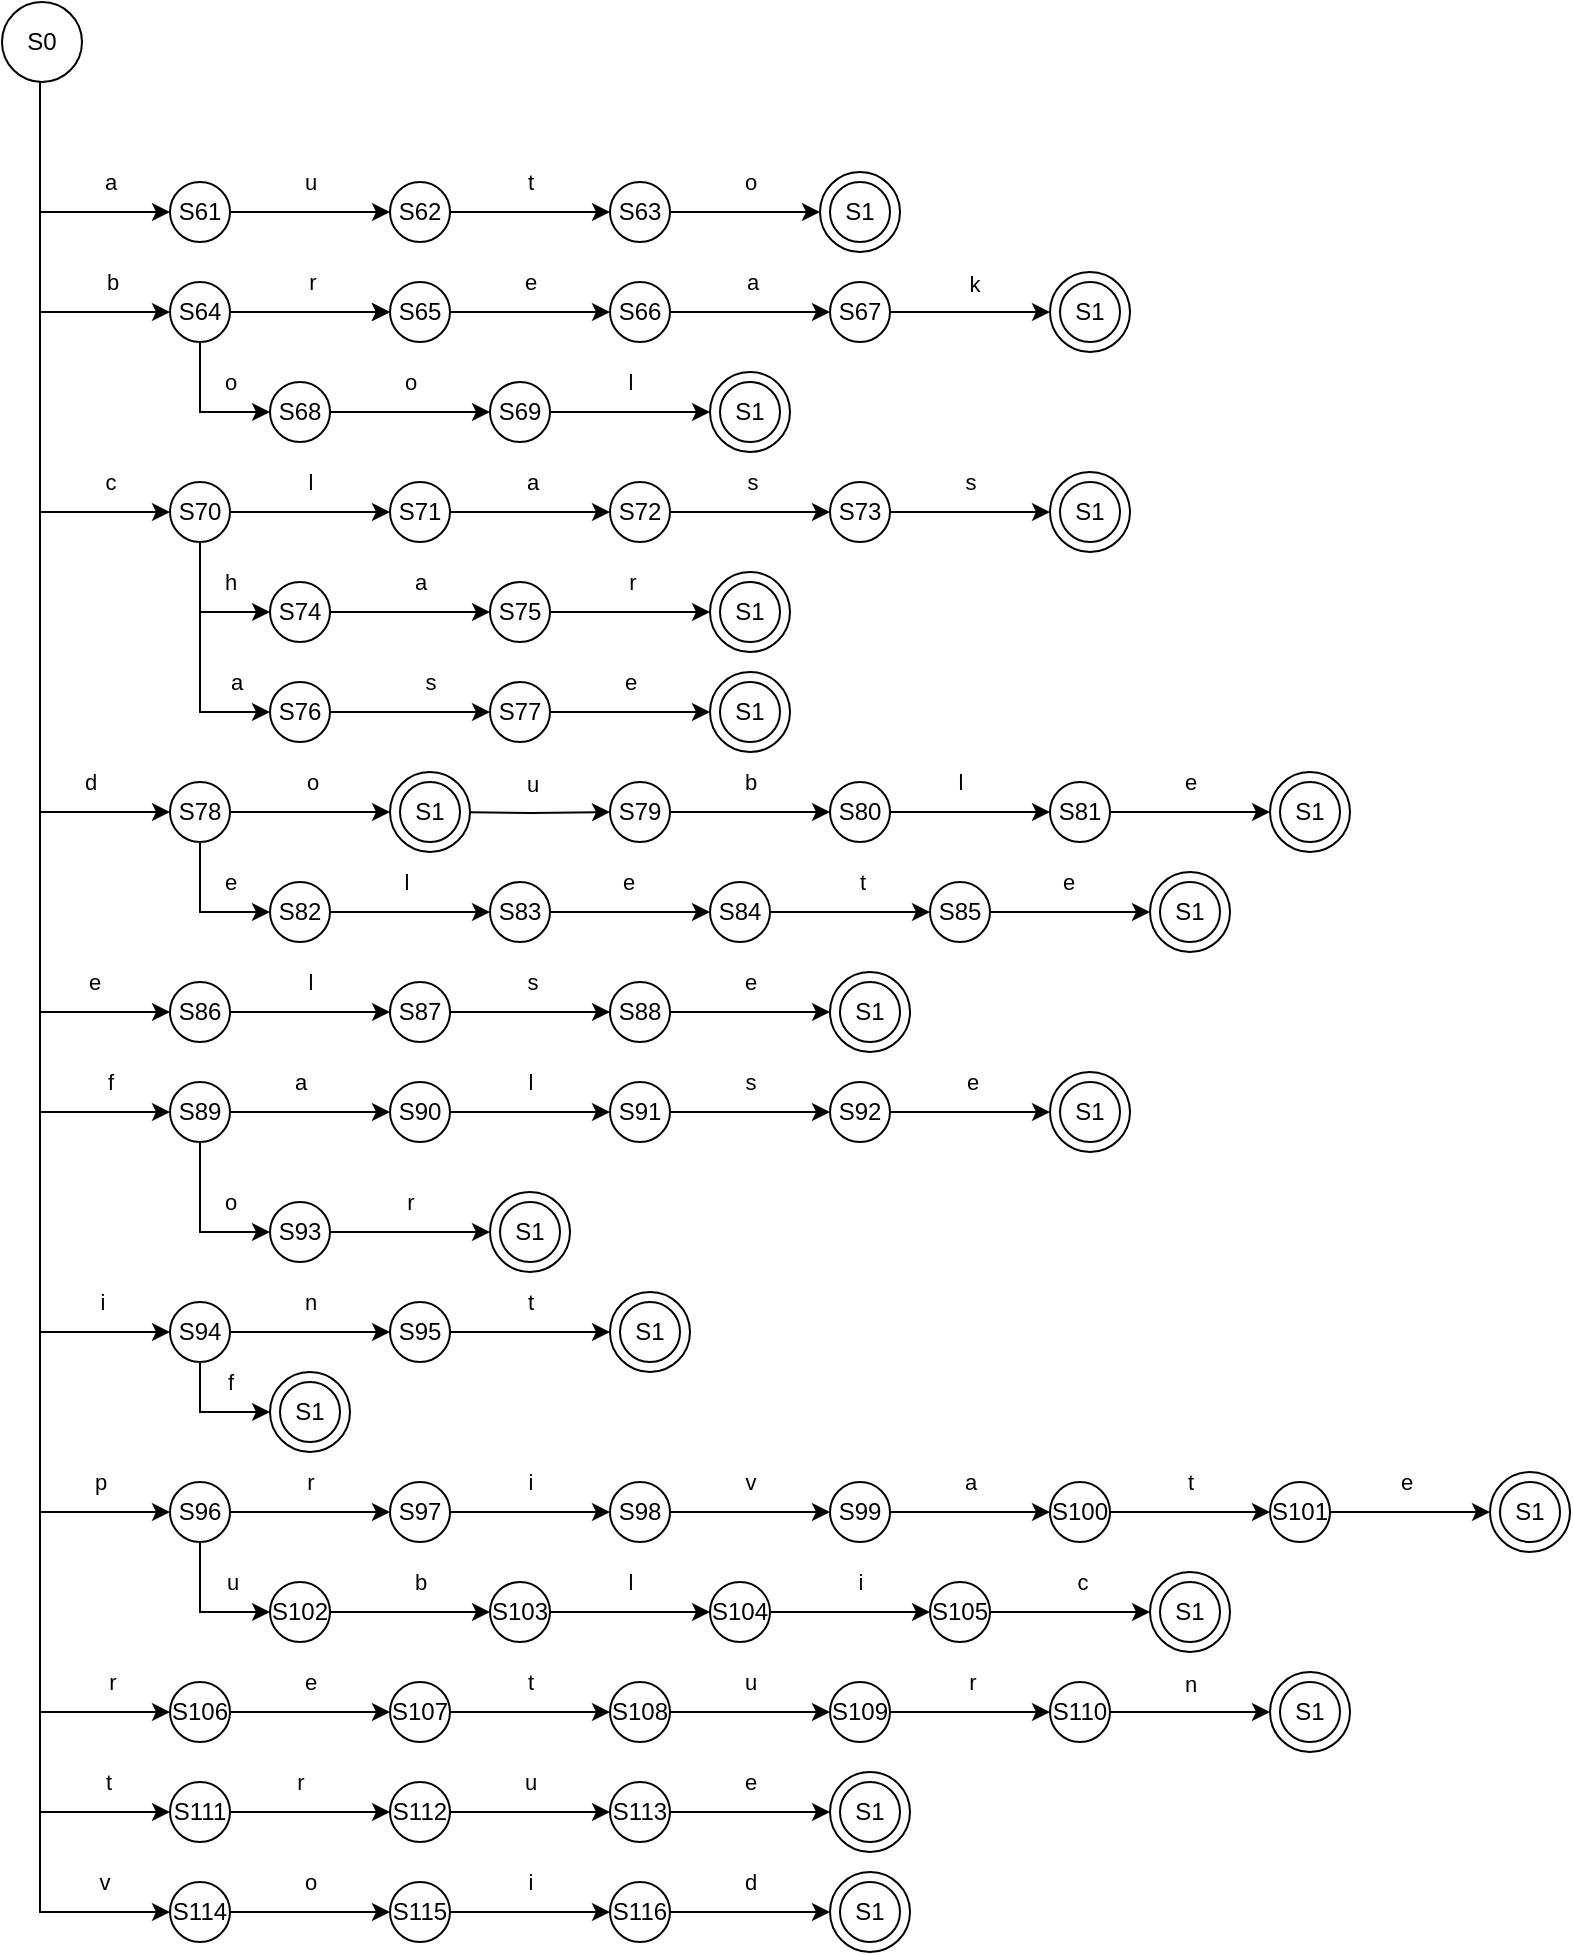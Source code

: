 <mxfile version="27.0.3">
  <diagram name="Страница — 1" id="ICFpaHcOcoHogkfdbQnj">
    <mxGraphModel dx="1020" dy="948" grid="1" gridSize="10" guides="1" tooltips="1" connect="1" arrows="1" fold="1" page="1" pageScale="1" pageWidth="827" pageHeight="1169" math="0" shadow="0">
      <root>
        <mxCell id="0" />
        <mxCell id="1" parent="0" />
        <mxCell id="AFnphyHwQlmlIxG2m7yG-260" value="S1" style="ellipse;whiteSpace=wrap;html=1;aspect=fixed;" parent="1" vertex="1">
          <mxGeometry x="445" y="85" width="40" height="40" as="geometry" />
        </mxCell>
        <mxCell id="AFnphyHwQlmlIxG2m7yG-11" style="edgeStyle=orthogonalEdgeStyle;rounded=0;orthogonalLoop=1;jettySize=auto;html=1;entryX=0;entryY=0.5;entryDx=0;entryDy=0;" parent="1" target="AFnphyHwQlmlIxG2m7yG-2" edge="1">
          <mxGeometry relative="1" as="geometry">
            <mxPoint x="55" y="40" as="sourcePoint" />
            <Array as="points">
              <mxPoint x="55" y="105" />
            </Array>
          </mxGeometry>
        </mxCell>
        <mxCell id="AFnphyHwQlmlIxG2m7yG-30" value="a" style="edgeLabel;html=1;align=center;verticalAlign=middle;resizable=0;points=[];" parent="AFnphyHwQlmlIxG2m7yG-11" vertex="1" connectable="0">
          <mxGeometry x="0.478" y="1" relative="1" as="geometry">
            <mxPoint x="4" y="-14" as="offset" />
          </mxGeometry>
        </mxCell>
        <mxCell id="AFnphyHwQlmlIxG2m7yG-12" style="edgeStyle=orthogonalEdgeStyle;rounded=0;orthogonalLoop=1;jettySize=auto;html=1;entryX=0;entryY=0.5;entryDx=0;entryDy=0;" parent="1" source="AFnphyHwQlmlIxG2m7yG-1" target="AFnphyHwQlmlIxG2m7yG-3" edge="1">
          <mxGeometry relative="1" as="geometry">
            <Array as="points">
              <mxPoint x="55" y="155" />
            </Array>
          </mxGeometry>
        </mxCell>
        <mxCell id="AFnphyHwQlmlIxG2m7yG-31" value="b" style="edgeLabel;html=1;align=center;verticalAlign=middle;resizable=0;points=[];" parent="AFnphyHwQlmlIxG2m7yG-12" vertex="1" connectable="0">
          <mxGeometry x="0.671" y="-2" relative="1" as="geometry">
            <mxPoint y="-17" as="offset" />
          </mxGeometry>
        </mxCell>
        <mxCell id="AFnphyHwQlmlIxG2m7yG-23" style="edgeStyle=orthogonalEdgeStyle;rounded=0;orthogonalLoop=1;jettySize=auto;html=1;entryX=0;entryY=0.5;entryDx=0;entryDy=0;" parent="1" source="AFnphyHwQlmlIxG2m7yG-1" target="AFnphyHwQlmlIxG2m7yG-4" edge="1">
          <mxGeometry relative="1" as="geometry">
            <Array as="points">
              <mxPoint x="55" y="255" />
            </Array>
          </mxGeometry>
        </mxCell>
        <mxCell id="AFnphyHwQlmlIxG2m7yG-32" value="c" style="edgeLabel;html=1;align=center;verticalAlign=middle;resizable=0;points=[];" parent="AFnphyHwQlmlIxG2m7yG-23" vertex="1" connectable="0">
          <mxGeometry x="0.758" y="-2" relative="1" as="geometry">
            <mxPoint x="4" y="-17" as="offset" />
          </mxGeometry>
        </mxCell>
        <mxCell id="AFnphyHwQlmlIxG2m7yG-24" style="edgeStyle=orthogonalEdgeStyle;rounded=0;orthogonalLoop=1;jettySize=auto;html=1;entryX=0;entryY=0.5;entryDx=0;entryDy=0;" parent="1" source="AFnphyHwQlmlIxG2m7yG-1" target="AFnphyHwQlmlIxG2m7yG-5" edge="1">
          <mxGeometry relative="1" as="geometry">
            <Array as="points">
              <mxPoint x="55" y="405" />
            </Array>
          </mxGeometry>
        </mxCell>
        <mxCell id="AFnphyHwQlmlIxG2m7yG-33" value="d" style="edgeLabel;html=1;align=center;verticalAlign=middle;resizable=0;points=[];" parent="AFnphyHwQlmlIxG2m7yG-24" vertex="1" connectable="0">
          <mxGeometry x="0.813" relative="1" as="geometry">
            <mxPoint y="-15" as="offset" />
          </mxGeometry>
        </mxCell>
        <mxCell id="AFnphyHwQlmlIxG2m7yG-34" style="edgeStyle=orthogonalEdgeStyle;rounded=0;orthogonalLoop=1;jettySize=auto;html=1;entryX=0;entryY=0.5;entryDx=0;entryDy=0;" parent="1" source="AFnphyHwQlmlIxG2m7yG-1" target="AFnphyHwQlmlIxG2m7yG-6" edge="1">
          <mxGeometry relative="1" as="geometry">
            <Array as="points">
              <mxPoint x="55" y="505" />
            </Array>
          </mxGeometry>
        </mxCell>
        <mxCell id="AFnphyHwQlmlIxG2m7yG-35" value="e" style="edgeLabel;html=1;align=center;verticalAlign=middle;resizable=0;points=[];" parent="AFnphyHwQlmlIxG2m7yG-34" vertex="1" connectable="0">
          <mxGeometry x="0.854" relative="1" as="geometry">
            <mxPoint y="-15" as="offset" />
          </mxGeometry>
        </mxCell>
        <mxCell id="AFnphyHwQlmlIxG2m7yG-36" style="edgeStyle=orthogonalEdgeStyle;rounded=0;orthogonalLoop=1;jettySize=auto;html=1;entryX=0;entryY=0.5;entryDx=0;entryDy=0;" parent="1" source="AFnphyHwQlmlIxG2m7yG-1" target="AFnphyHwQlmlIxG2m7yG-7" edge="1">
          <mxGeometry relative="1" as="geometry">
            <Array as="points">
              <mxPoint x="55" y="555" />
            </Array>
          </mxGeometry>
        </mxCell>
        <mxCell id="AFnphyHwQlmlIxG2m7yG-37" value="f" style="edgeLabel;html=1;align=center;verticalAlign=middle;resizable=0;points=[];" parent="AFnphyHwQlmlIxG2m7yG-36" vertex="1" connectable="0">
          <mxGeometry x="0.881" relative="1" as="geometry">
            <mxPoint x="4" y="-15" as="offset" />
          </mxGeometry>
        </mxCell>
        <mxCell id="AFnphyHwQlmlIxG2m7yG-38" style="edgeStyle=orthogonalEdgeStyle;rounded=0;orthogonalLoop=1;jettySize=auto;html=1;entryX=0;entryY=0.5;entryDx=0;entryDy=0;" parent="1" source="AFnphyHwQlmlIxG2m7yG-1" target="AFnphyHwQlmlIxG2m7yG-8" edge="1">
          <mxGeometry relative="1" as="geometry">
            <Array as="points">
              <mxPoint x="55" y="665" />
            </Array>
          </mxGeometry>
        </mxCell>
        <mxCell id="AFnphyHwQlmlIxG2m7yG-39" value="i" style="edgeLabel;html=1;align=center;verticalAlign=middle;resizable=0;points=[];" parent="AFnphyHwQlmlIxG2m7yG-38" vertex="1" connectable="0">
          <mxGeometry x="0.9" relative="1" as="geometry">
            <mxPoint y="-15" as="offset" />
          </mxGeometry>
        </mxCell>
        <mxCell id="AFnphyHwQlmlIxG2m7yG-42" style="edgeStyle=orthogonalEdgeStyle;rounded=0;orthogonalLoop=1;jettySize=auto;html=1;entryX=0;entryY=0.5;entryDx=0;entryDy=0;" parent="1" source="AFnphyHwQlmlIxG2m7yG-1" target="AFnphyHwQlmlIxG2m7yG-9" edge="1">
          <mxGeometry relative="1" as="geometry">
            <Array as="points">
              <mxPoint x="55" y="755" />
            </Array>
          </mxGeometry>
        </mxCell>
        <mxCell id="AFnphyHwQlmlIxG2m7yG-43" value="p" style="edgeLabel;html=1;align=center;verticalAlign=middle;resizable=0;points=[];" parent="AFnphyHwQlmlIxG2m7yG-42" vertex="1" connectable="0">
          <mxGeometry x="0.91" relative="1" as="geometry">
            <mxPoint y="-15" as="offset" />
          </mxGeometry>
        </mxCell>
        <mxCell id="AFnphyHwQlmlIxG2m7yG-44" style="edgeStyle=orthogonalEdgeStyle;rounded=0;orthogonalLoop=1;jettySize=auto;html=1;entryX=0;entryY=0.5;entryDx=0;entryDy=0;" parent="1" source="AFnphyHwQlmlIxG2m7yG-1" target="AFnphyHwQlmlIxG2m7yG-10" edge="1">
          <mxGeometry relative="1" as="geometry">
            <Array as="points">
              <mxPoint x="55" y="855" />
            </Array>
          </mxGeometry>
        </mxCell>
        <mxCell id="AFnphyHwQlmlIxG2m7yG-45" value="r" style="edgeLabel;html=1;align=center;verticalAlign=middle;resizable=0;points=[];" parent="AFnphyHwQlmlIxG2m7yG-44" vertex="1" connectable="0">
          <mxGeometry x="0.921" y="-1" relative="1" as="geometry">
            <mxPoint x="5" y="-16" as="offset" />
          </mxGeometry>
        </mxCell>
        <mxCell id="AFnphyHwQlmlIxG2m7yG-46" style="edgeStyle=orthogonalEdgeStyle;rounded=0;orthogonalLoop=1;jettySize=auto;html=1;entryX=0;entryY=0.5;entryDx=0;entryDy=0;" parent="1" source="AFnphyHwQlmlIxG2m7yG-1" target="AFnphyHwQlmlIxG2m7yG-40" edge="1">
          <mxGeometry relative="1" as="geometry">
            <Array as="points">
              <mxPoint x="55" y="905" />
            </Array>
          </mxGeometry>
        </mxCell>
        <mxCell id="AFnphyHwQlmlIxG2m7yG-47" value="t" style="edgeLabel;html=1;align=center;verticalAlign=middle;resizable=0;points=[];" parent="AFnphyHwQlmlIxG2m7yG-46" vertex="1" connectable="0">
          <mxGeometry x="0.933" y="-1" relative="1" as="geometry">
            <mxPoint y="-16" as="offset" />
          </mxGeometry>
        </mxCell>
        <mxCell id="AFnphyHwQlmlIxG2m7yG-48" style="edgeStyle=orthogonalEdgeStyle;rounded=0;orthogonalLoop=1;jettySize=auto;html=1;entryX=0;entryY=0.5;entryDx=0;entryDy=0;" parent="1" source="AFnphyHwQlmlIxG2m7yG-1" target="AFnphyHwQlmlIxG2m7yG-41" edge="1">
          <mxGeometry relative="1" as="geometry">
            <Array as="points">
              <mxPoint x="55" y="955" />
            </Array>
          </mxGeometry>
        </mxCell>
        <mxCell id="AFnphyHwQlmlIxG2m7yG-49" value="v" style="edgeLabel;html=1;align=center;verticalAlign=middle;resizable=0;points=[];" parent="AFnphyHwQlmlIxG2m7yG-48" vertex="1" connectable="0">
          <mxGeometry x="0.933" y="-1" relative="1" as="geometry">
            <mxPoint y="-16" as="offset" />
          </mxGeometry>
        </mxCell>
        <mxCell id="AFnphyHwQlmlIxG2m7yG-1" value="S0" style="ellipse;whiteSpace=wrap;html=1;aspect=fixed;" parent="1" vertex="1">
          <mxGeometry x="36" width="40" height="40" as="geometry" />
        </mxCell>
        <mxCell id="AFnphyHwQlmlIxG2m7yG-52" value="" style="edgeStyle=orthogonalEdgeStyle;rounded=0;orthogonalLoop=1;jettySize=auto;html=1;" parent="1" source="AFnphyHwQlmlIxG2m7yG-2" target="AFnphyHwQlmlIxG2m7yG-51" edge="1">
          <mxGeometry relative="1" as="geometry" />
        </mxCell>
        <mxCell id="AFnphyHwQlmlIxG2m7yG-57" value="u" style="edgeLabel;html=1;align=center;verticalAlign=middle;resizable=0;points=[];" parent="AFnphyHwQlmlIxG2m7yG-52" vertex="1" connectable="0">
          <mxGeometry x="0.004" relative="1" as="geometry">
            <mxPoint y="-15" as="offset" />
          </mxGeometry>
        </mxCell>
        <mxCell id="AFnphyHwQlmlIxG2m7yG-2" value="S61" style="ellipse;whiteSpace=wrap;html=1;aspect=fixed;" parent="1" vertex="1">
          <mxGeometry x="120" y="90" width="30" height="30" as="geometry" />
        </mxCell>
        <mxCell id="AFnphyHwQlmlIxG2m7yG-60" value="" style="edgeStyle=orthogonalEdgeStyle;rounded=0;orthogonalLoop=1;jettySize=auto;html=1;" parent="1" source="AFnphyHwQlmlIxG2m7yG-3" target="AFnphyHwQlmlIxG2m7yG-59" edge="1">
          <mxGeometry relative="1" as="geometry" />
        </mxCell>
        <mxCell id="AFnphyHwQlmlIxG2m7yG-67" value="" style="edgeStyle=orthogonalEdgeStyle;rounded=0;orthogonalLoop=1;jettySize=auto;html=1;" parent="1" source="AFnphyHwQlmlIxG2m7yG-3" target="AFnphyHwQlmlIxG2m7yG-59" edge="1">
          <mxGeometry relative="1" as="geometry" />
        </mxCell>
        <mxCell id="AFnphyHwQlmlIxG2m7yG-81" value="r" style="edgeLabel;html=1;align=center;verticalAlign=middle;resizable=0;points=[];" parent="AFnphyHwQlmlIxG2m7yG-67" vertex="1" connectable="0">
          <mxGeometry x="-0.143" y="-1" relative="1" as="geometry">
            <mxPoint x="6" y="-16" as="offset" />
          </mxGeometry>
        </mxCell>
        <mxCell id="AFnphyHwQlmlIxG2m7yG-71" style="edgeStyle=orthogonalEdgeStyle;rounded=0;orthogonalLoop=1;jettySize=auto;html=1;entryX=0;entryY=0.5;entryDx=0;entryDy=0;" parent="1" source="AFnphyHwQlmlIxG2m7yG-3" target="AFnphyHwQlmlIxG2m7yG-70" edge="1">
          <mxGeometry relative="1" as="geometry">
            <Array as="points">
              <mxPoint x="135" y="205" />
            </Array>
          </mxGeometry>
        </mxCell>
        <mxCell id="AFnphyHwQlmlIxG2m7yG-89" value="o" style="edgeLabel;html=1;align=center;verticalAlign=middle;resizable=0;points=[];" parent="AFnphyHwQlmlIxG2m7yG-71" vertex="1" connectable="0">
          <mxGeometry x="-0.035" relative="1" as="geometry">
            <mxPoint x="15" y="-14" as="offset" />
          </mxGeometry>
        </mxCell>
        <mxCell id="AFnphyHwQlmlIxG2m7yG-3" value="S64" style="ellipse;whiteSpace=wrap;html=1;aspect=fixed;" parent="1" vertex="1">
          <mxGeometry x="120" y="140" width="30" height="30" as="geometry" />
        </mxCell>
        <mxCell id="AFnphyHwQlmlIxG2m7yG-94" value="" style="edgeStyle=orthogonalEdgeStyle;rounded=0;orthogonalLoop=1;jettySize=auto;html=1;" parent="1" source="AFnphyHwQlmlIxG2m7yG-4" target="AFnphyHwQlmlIxG2m7yG-91" edge="1">
          <mxGeometry relative="1" as="geometry" />
        </mxCell>
        <mxCell id="AFnphyHwQlmlIxG2m7yG-97" value="l" style="edgeLabel;html=1;align=center;verticalAlign=middle;resizable=0;points=[];" parent="AFnphyHwQlmlIxG2m7yG-94" vertex="1" connectable="0">
          <mxGeometry x="-0.112" relative="1" as="geometry">
            <mxPoint x="4" y="-15" as="offset" />
          </mxGeometry>
        </mxCell>
        <mxCell id="AFnphyHwQlmlIxG2m7yG-107" style="edgeStyle=orthogonalEdgeStyle;rounded=0;orthogonalLoop=1;jettySize=auto;html=1;entryX=0;entryY=0.5;entryDx=0;entryDy=0;" parent="1" source="AFnphyHwQlmlIxG2m7yG-4" target="AFnphyHwQlmlIxG2m7yG-105" edge="1">
          <mxGeometry relative="1" as="geometry">
            <Array as="points">
              <mxPoint x="135" y="305" />
            </Array>
          </mxGeometry>
        </mxCell>
        <mxCell id="AFnphyHwQlmlIxG2m7yG-121" value="h" style="edgeLabel;html=1;align=center;verticalAlign=middle;resizable=0;points=[];" parent="AFnphyHwQlmlIxG2m7yG-107" vertex="1" connectable="0">
          <mxGeometry x="0.421" y="-1" relative="1" as="geometry">
            <mxPoint y="-16" as="offset" />
          </mxGeometry>
        </mxCell>
        <mxCell id="AFnphyHwQlmlIxG2m7yG-118" style="edgeStyle=orthogonalEdgeStyle;rounded=0;orthogonalLoop=1;jettySize=auto;html=1;entryX=0;entryY=0.5;entryDx=0;entryDy=0;" parent="1" source="AFnphyHwQlmlIxG2m7yG-4" target="AFnphyHwQlmlIxG2m7yG-110" edge="1">
          <mxGeometry relative="1" as="geometry">
            <Array as="points">
              <mxPoint x="135" y="355" />
            </Array>
          </mxGeometry>
        </mxCell>
        <mxCell id="AFnphyHwQlmlIxG2m7yG-124" value="a" style="edgeLabel;html=1;align=center;verticalAlign=middle;resizable=0;points=[];" parent="AFnphyHwQlmlIxG2m7yG-118" vertex="1" connectable="0">
          <mxGeometry x="0.715" relative="1" as="geometry">
            <mxPoint y="-15" as="offset" />
          </mxGeometry>
        </mxCell>
        <mxCell id="AFnphyHwQlmlIxG2m7yG-4" value="S70" style="ellipse;whiteSpace=wrap;html=1;aspect=fixed;" parent="1" vertex="1">
          <mxGeometry x="120" y="240" width="30" height="30" as="geometry" />
        </mxCell>
        <mxCell id="AFnphyHwQlmlIxG2m7yG-126" value="" style="edgeStyle=orthogonalEdgeStyle;rounded=0;orthogonalLoop=1;jettySize=auto;html=1;" parent="1" source="AFnphyHwQlmlIxG2m7yG-5" edge="1">
          <mxGeometry relative="1" as="geometry">
            <mxPoint x="230" y="405" as="targetPoint" />
          </mxGeometry>
        </mxCell>
        <mxCell id="AFnphyHwQlmlIxG2m7yG-135" value="o" style="edgeLabel;html=1;align=center;verticalAlign=middle;resizable=0;points=[];" parent="AFnphyHwQlmlIxG2m7yG-126" vertex="1" connectable="0">
          <mxGeometry x="-0.087" relative="1" as="geometry">
            <mxPoint x="4" y="-15" as="offset" />
          </mxGeometry>
        </mxCell>
        <mxCell id="AFnphyHwQlmlIxG2m7yG-141" style="edgeStyle=orthogonalEdgeStyle;rounded=0;orthogonalLoop=1;jettySize=auto;html=1;entryX=0;entryY=0.5;entryDx=0;entryDy=0;" parent="1" source="AFnphyHwQlmlIxG2m7yG-5" target="AFnphyHwQlmlIxG2m7yG-140" edge="1">
          <mxGeometry relative="1" as="geometry">
            <Array as="points">
              <mxPoint x="135" y="455" />
            </Array>
          </mxGeometry>
        </mxCell>
        <mxCell id="AFnphyHwQlmlIxG2m7yG-150" value="e" style="edgeLabel;html=1;align=center;verticalAlign=middle;resizable=0;points=[];" parent="AFnphyHwQlmlIxG2m7yG-141" vertex="1" connectable="0">
          <mxGeometry x="0.366" relative="1" as="geometry">
            <mxPoint x="2" y="-15" as="offset" />
          </mxGeometry>
        </mxCell>
        <mxCell id="AFnphyHwQlmlIxG2m7yG-5" value="S78" style="ellipse;whiteSpace=wrap;html=1;aspect=fixed;" parent="1" vertex="1">
          <mxGeometry x="120" y="390" width="30" height="30" as="geometry" />
        </mxCell>
        <mxCell id="AFnphyHwQlmlIxG2m7yG-156" value="l" style="edgeStyle=orthogonalEdgeStyle;rounded=0;orthogonalLoop=1;jettySize=auto;html=1;" parent="1" source="AFnphyHwQlmlIxG2m7yG-6" target="AFnphyHwQlmlIxG2m7yG-155" edge="1">
          <mxGeometry y="15" relative="1" as="geometry">
            <mxPoint as="offset" />
          </mxGeometry>
        </mxCell>
        <mxCell id="AFnphyHwQlmlIxG2m7yG-6" value="S86" style="ellipse;whiteSpace=wrap;html=1;aspect=fixed;" parent="1" vertex="1">
          <mxGeometry x="120" y="490" width="30" height="30" as="geometry" />
        </mxCell>
        <mxCell id="AFnphyHwQlmlIxG2m7yG-164" value="" style="edgeStyle=orthogonalEdgeStyle;rounded=0;orthogonalLoop=1;jettySize=auto;html=1;" parent="1" source="AFnphyHwQlmlIxG2m7yG-7" target="AFnphyHwQlmlIxG2m7yG-163" edge="1">
          <mxGeometry relative="1" as="geometry" />
        </mxCell>
        <mxCell id="AFnphyHwQlmlIxG2m7yG-171" value="a" style="edgeLabel;html=1;align=center;verticalAlign=middle;resizable=0;points=[];" parent="AFnphyHwQlmlIxG2m7yG-164" vertex="1" connectable="0">
          <mxGeometry x="-0.15" y="-1" relative="1" as="geometry">
            <mxPoint x="1" y="-16" as="offset" />
          </mxGeometry>
        </mxCell>
        <mxCell id="AFnphyHwQlmlIxG2m7yG-177" style="edgeStyle=orthogonalEdgeStyle;rounded=0;orthogonalLoop=1;jettySize=auto;html=1;entryX=0;entryY=0.5;entryDx=0;entryDy=0;" parent="1" source="AFnphyHwQlmlIxG2m7yG-7" target="AFnphyHwQlmlIxG2m7yG-174" edge="1">
          <mxGeometry relative="1" as="geometry">
            <Array as="points">
              <mxPoint x="135" y="615" />
            </Array>
          </mxGeometry>
        </mxCell>
        <mxCell id="AFnphyHwQlmlIxG2m7yG-179" value="o" style="edgeLabel;html=1;align=center;verticalAlign=middle;resizable=0;points=[];" parent="AFnphyHwQlmlIxG2m7yG-177" vertex="1" connectable="0">
          <mxGeometry x="0.196" relative="1" as="geometry">
            <mxPoint x="12" y="-15" as="offset" />
          </mxGeometry>
        </mxCell>
        <mxCell id="AFnphyHwQlmlIxG2m7yG-7" value="S89" style="ellipse;whiteSpace=wrap;html=1;aspect=fixed;" parent="1" vertex="1">
          <mxGeometry x="120" y="540" width="30" height="30" as="geometry" />
        </mxCell>
        <mxCell id="AFnphyHwQlmlIxG2m7yG-182" value="" style="edgeStyle=orthogonalEdgeStyle;rounded=0;orthogonalLoop=1;jettySize=auto;html=1;" parent="1" source="AFnphyHwQlmlIxG2m7yG-8" target="AFnphyHwQlmlIxG2m7yG-181" edge="1">
          <mxGeometry relative="1" as="geometry" />
        </mxCell>
        <mxCell id="AFnphyHwQlmlIxG2m7yG-185" value="n" style="edgeLabel;html=1;align=center;verticalAlign=middle;resizable=0;points=[];" parent="AFnphyHwQlmlIxG2m7yG-182" vertex="1" connectable="0">
          <mxGeometry x="-0.056" relative="1" as="geometry">
            <mxPoint x="2" y="-15" as="offset" />
          </mxGeometry>
        </mxCell>
        <mxCell id="AFnphyHwQlmlIxG2m7yG-187" style="edgeStyle=orthogonalEdgeStyle;rounded=0;orthogonalLoop=1;jettySize=auto;html=1;entryX=0;entryY=0.5;entryDx=0;entryDy=0;" parent="1" source="AFnphyHwQlmlIxG2m7yG-8" edge="1">
          <mxGeometry relative="1" as="geometry">
            <mxPoint x="170.0" y="705.0" as="targetPoint" />
            <Array as="points">
              <mxPoint x="135" y="705" />
            </Array>
          </mxGeometry>
        </mxCell>
        <mxCell id="AFnphyHwQlmlIxG2m7yG-190" value="f" style="edgeLabel;html=1;align=center;verticalAlign=middle;resizable=0;points=[];" parent="AFnphyHwQlmlIxG2m7yG-187" vertex="1" connectable="0">
          <mxGeometry x="-0.101" relative="1" as="geometry">
            <mxPoint x="13" y="-15" as="offset" />
          </mxGeometry>
        </mxCell>
        <mxCell id="AFnphyHwQlmlIxG2m7yG-8" value="S94" style="ellipse;whiteSpace=wrap;html=1;aspect=fixed;" parent="1" vertex="1">
          <mxGeometry x="120" y="650" width="30" height="30" as="geometry" />
        </mxCell>
        <mxCell id="AFnphyHwQlmlIxG2m7yG-192" value="" style="edgeStyle=orthogonalEdgeStyle;rounded=0;orthogonalLoop=1;jettySize=auto;html=1;" parent="1" source="AFnphyHwQlmlIxG2m7yG-9" target="AFnphyHwQlmlIxG2m7yG-191" edge="1">
          <mxGeometry relative="1" as="geometry" />
        </mxCell>
        <mxCell id="AFnphyHwQlmlIxG2m7yG-201" value="r" style="edgeLabel;html=1;align=center;verticalAlign=middle;resizable=0;points=[];" parent="AFnphyHwQlmlIxG2m7yG-192" vertex="1" connectable="0">
          <mxGeometry x="-0.099" relative="1" as="geometry">
            <mxPoint x="4" y="-15" as="offset" />
          </mxGeometry>
        </mxCell>
        <mxCell id="AFnphyHwQlmlIxG2m7yG-209" style="edgeStyle=orthogonalEdgeStyle;rounded=0;orthogonalLoop=1;jettySize=auto;html=1;entryX=0;entryY=0.5;entryDx=0;entryDy=0;" parent="1" source="AFnphyHwQlmlIxG2m7yG-9" target="AFnphyHwQlmlIxG2m7yG-208" edge="1">
          <mxGeometry relative="1" as="geometry">
            <Array as="points">
              <mxPoint x="135" y="805" />
            </Array>
          </mxGeometry>
        </mxCell>
        <mxCell id="AFnphyHwQlmlIxG2m7yG-210" value="u" style="edgeLabel;html=1;align=center;verticalAlign=middle;resizable=0;points=[];" parent="AFnphyHwQlmlIxG2m7yG-209" vertex="1" connectable="0">
          <mxGeometry x="0.182" relative="1" as="geometry">
            <mxPoint x="9" y="-15" as="offset" />
          </mxGeometry>
        </mxCell>
        <mxCell id="AFnphyHwQlmlIxG2m7yG-9" value="S96" style="ellipse;whiteSpace=wrap;html=1;aspect=fixed;" parent="1" vertex="1">
          <mxGeometry x="120" y="740" width="30" height="30" as="geometry" />
        </mxCell>
        <mxCell id="AFnphyHwQlmlIxG2m7yG-227" value="" style="edgeStyle=orthogonalEdgeStyle;rounded=0;orthogonalLoop=1;jettySize=auto;html=1;" parent="1" source="AFnphyHwQlmlIxG2m7yG-10" target="AFnphyHwQlmlIxG2m7yG-226" edge="1">
          <mxGeometry relative="1" as="geometry" />
        </mxCell>
        <mxCell id="AFnphyHwQlmlIxG2m7yG-236" value="e" style="edgeLabel;html=1;align=center;verticalAlign=middle;resizable=0;points=[];" parent="AFnphyHwQlmlIxG2m7yG-227" vertex="1" connectable="0">
          <mxGeometry x="-0.01" relative="1" as="geometry">
            <mxPoint y="-15" as="offset" />
          </mxGeometry>
        </mxCell>
        <mxCell id="AFnphyHwQlmlIxG2m7yG-10" value="S106" style="ellipse;whiteSpace=wrap;html=1;aspect=fixed;" parent="1" vertex="1">
          <mxGeometry x="120" y="840" width="30" height="30" as="geometry" />
        </mxCell>
        <mxCell id="AFnphyHwQlmlIxG2m7yG-242" value="" style="edgeStyle=orthogonalEdgeStyle;rounded=0;orthogonalLoop=1;jettySize=auto;html=1;" parent="1" source="AFnphyHwQlmlIxG2m7yG-40" target="AFnphyHwQlmlIxG2m7yG-241" edge="1">
          <mxGeometry relative="1" as="geometry" />
        </mxCell>
        <mxCell id="AFnphyHwQlmlIxG2m7yG-247" value="r" style="edgeLabel;html=1;align=center;verticalAlign=middle;resizable=0;points=[];" parent="AFnphyHwQlmlIxG2m7yG-242" vertex="1" connectable="0">
          <mxGeometry x="-0.084" relative="1" as="geometry">
            <mxPoint x="-2" y="-15" as="offset" />
          </mxGeometry>
        </mxCell>
        <mxCell id="AFnphyHwQlmlIxG2m7yG-40" value="S111" style="ellipse;whiteSpace=wrap;html=1;aspect=fixed;" parent="1" vertex="1">
          <mxGeometry x="120" y="890" width="30" height="30" as="geometry" />
        </mxCell>
        <mxCell id="AFnphyHwQlmlIxG2m7yG-252" value="" style="edgeStyle=orthogonalEdgeStyle;rounded=0;orthogonalLoop=1;jettySize=auto;html=1;" parent="1" source="AFnphyHwQlmlIxG2m7yG-41" target="AFnphyHwQlmlIxG2m7yG-251" edge="1">
          <mxGeometry relative="1" as="geometry" />
        </mxCell>
        <mxCell id="AFnphyHwQlmlIxG2m7yG-257" value="o" style="edgeLabel;html=1;align=center;verticalAlign=middle;resizable=0;points=[];" parent="AFnphyHwQlmlIxG2m7yG-252" vertex="1" connectable="0">
          <mxGeometry x="-0.025" relative="1" as="geometry">
            <mxPoint x="1" y="-15" as="offset" />
          </mxGeometry>
        </mxCell>
        <mxCell id="AFnphyHwQlmlIxG2m7yG-41" value="S114" style="ellipse;whiteSpace=wrap;html=1;aspect=fixed;" parent="1" vertex="1">
          <mxGeometry x="120" y="940" width="30" height="30" as="geometry" />
        </mxCell>
        <mxCell id="AFnphyHwQlmlIxG2m7yG-54" value="" style="edgeStyle=orthogonalEdgeStyle;rounded=0;orthogonalLoop=1;jettySize=auto;html=1;" parent="1" source="AFnphyHwQlmlIxG2m7yG-51" target="AFnphyHwQlmlIxG2m7yG-53" edge="1">
          <mxGeometry relative="1" as="geometry" />
        </mxCell>
        <mxCell id="AFnphyHwQlmlIxG2m7yG-58" value="t" style="edgeLabel;html=1;align=center;verticalAlign=middle;resizable=0;points=[];" parent="AFnphyHwQlmlIxG2m7yG-54" vertex="1" connectable="0">
          <mxGeometry x="0.004" y="-1" relative="1" as="geometry">
            <mxPoint y="-16" as="offset" />
          </mxGeometry>
        </mxCell>
        <mxCell id="AFnphyHwQlmlIxG2m7yG-51" value="S62" style="ellipse;whiteSpace=wrap;html=1;aspect=fixed;" parent="1" vertex="1">
          <mxGeometry x="230" y="90" width="30" height="30" as="geometry" />
        </mxCell>
        <mxCell id="AFnphyHwQlmlIxG2m7yG-56" value="o" style="edgeStyle=orthogonalEdgeStyle;rounded=0;orthogonalLoop=1;jettySize=auto;html=1;entryX=0;entryY=0.5;entryDx=0;entryDy=0;" parent="1" source="AFnphyHwQlmlIxG2m7yG-53" target="AFnphyHwQlmlIxG2m7yG-260" edge="1">
          <mxGeometry x="0.067" y="15" relative="1" as="geometry">
            <mxPoint x="440" y="105" as="targetPoint" />
            <mxPoint as="offset" />
          </mxGeometry>
        </mxCell>
        <mxCell id="AFnphyHwQlmlIxG2m7yG-53" value="S63" style="ellipse;whiteSpace=wrap;html=1;aspect=fixed;" parent="1" vertex="1">
          <mxGeometry x="340" y="90" width="30" height="30" as="geometry" />
        </mxCell>
        <mxCell id="AFnphyHwQlmlIxG2m7yG-55" value="S1" style="ellipse;whiteSpace=wrap;html=1;aspect=fixed;" parent="1" vertex="1">
          <mxGeometry x="450" y="90" width="30" height="30" as="geometry" />
        </mxCell>
        <mxCell id="AFnphyHwQlmlIxG2m7yG-62" value="" style="edgeStyle=orthogonalEdgeStyle;rounded=0;orthogonalLoop=1;jettySize=auto;html=1;" parent="1" source="AFnphyHwQlmlIxG2m7yG-59" target="AFnphyHwQlmlIxG2m7yG-61" edge="1">
          <mxGeometry relative="1" as="geometry" />
        </mxCell>
        <mxCell id="AFnphyHwQlmlIxG2m7yG-82" value="e" style="edgeLabel;html=1;align=center;verticalAlign=middle;resizable=0;points=[];" parent="AFnphyHwQlmlIxG2m7yG-62" vertex="1" connectable="0">
          <mxGeometry x="0.004" relative="1" as="geometry">
            <mxPoint y="-15" as="offset" />
          </mxGeometry>
        </mxCell>
        <mxCell id="AFnphyHwQlmlIxG2m7yG-59" value="S65" style="ellipse;whiteSpace=wrap;html=1;aspect=fixed;" parent="1" vertex="1">
          <mxGeometry x="230" y="140" width="30" height="30" as="geometry" />
        </mxCell>
        <mxCell id="AFnphyHwQlmlIxG2m7yG-64" value="" style="edgeStyle=orthogonalEdgeStyle;rounded=0;orthogonalLoop=1;jettySize=auto;html=1;" parent="1" source="AFnphyHwQlmlIxG2m7yG-61" target="AFnphyHwQlmlIxG2m7yG-63" edge="1">
          <mxGeometry relative="1" as="geometry" />
        </mxCell>
        <mxCell id="AFnphyHwQlmlIxG2m7yG-83" value="a" style="edgeLabel;html=1;align=center;verticalAlign=middle;resizable=0;points=[];" parent="AFnphyHwQlmlIxG2m7yG-64" vertex="1" connectable="0">
          <mxGeometry x="-0.04" relative="1" as="geometry">
            <mxPoint x="2" y="-15" as="offset" />
          </mxGeometry>
        </mxCell>
        <mxCell id="AFnphyHwQlmlIxG2m7yG-61" value="S66" style="ellipse;whiteSpace=wrap;html=1;aspect=fixed;" parent="1" vertex="1">
          <mxGeometry x="340" y="140" width="30" height="30" as="geometry" />
        </mxCell>
        <mxCell id="AFnphyHwQlmlIxG2m7yG-66" value="" style="edgeStyle=orthogonalEdgeStyle;rounded=0;orthogonalLoop=1;jettySize=auto;html=1;" parent="1" source="AFnphyHwQlmlIxG2m7yG-63" edge="1">
          <mxGeometry relative="1" as="geometry">
            <mxPoint x="560" y="155" as="targetPoint" />
          </mxGeometry>
        </mxCell>
        <mxCell id="AFnphyHwQlmlIxG2m7yG-84" value="k" style="edgeLabel;html=1;align=center;verticalAlign=middle;resizable=0;points=[];" parent="AFnphyHwQlmlIxG2m7yG-66" vertex="1" connectable="0">
          <mxGeometry x="0.049" relative="1" as="geometry">
            <mxPoint y="-15" as="offset" />
          </mxGeometry>
        </mxCell>
        <mxCell id="AFnphyHwQlmlIxG2m7yG-63" value="S67" style="ellipse;whiteSpace=wrap;html=1;aspect=fixed;" parent="1" vertex="1">
          <mxGeometry x="450" y="140" width="30" height="30" as="geometry" />
        </mxCell>
        <mxCell id="AFnphyHwQlmlIxG2m7yG-78" value="" style="edgeStyle=orthogonalEdgeStyle;rounded=0;orthogonalLoop=1;jettySize=auto;html=1;" parent="1" source="AFnphyHwQlmlIxG2m7yG-70" target="AFnphyHwQlmlIxG2m7yG-75" edge="1">
          <mxGeometry relative="1" as="geometry" />
        </mxCell>
        <mxCell id="AFnphyHwQlmlIxG2m7yG-85" value="o" style="edgeLabel;html=1;align=center;verticalAlign=middle;resizable=0;points=[];" parent="AFnphyHwQlmlIxG2m7yG-78" vertex="1" connectable="0">
          <mxGeometry x="-0.194" y="1" relative="1" as="geometry">
            <mxPoint x="8" y="-14" as="offset" />
          </mxGeometry>
        </mxCell>
        <mxCell id="AFnphyHwQlmlIxG2m7yG-70" value="S68" style="ellipse;whiteSpace=wrap;html=1;aspect=fixed;" parent="1" vertex="1">
          <mxGeometry x="170" y="190" width="30" height="30" as="geometry" />
        </mxCell>
        <mxCell id="AFnphyHwQlmlIxG2m7yG-79" value="l" style="edgeStyle=orthogonalEdgeStyle;rounded=0;orthogonalLoop=1;jettySize=auto;html=1;" parent="1" source="AFnphyHwQlmlIxG2m7yG-75" edge="1">
          <mxGeometry x="-0.006" y="-15" relative="1" as="geometry">
            <mxPoint x="390" y="205" as="targetPoint" />
            <mxPoint x="15" y="-15" as="offset" />
          </mxGeometry>
        </mxCell>
        <mxCell id="AFnphyHwQlmlIxG2m7yG-75" value="S69" style="ellipse;whiteSpace=wrap;html=1;aspect=fixed;" parent="1" vertex="1">
          <mxGeometry x="280" y="190" width="30" height="30" as="geometry" />
        </mxCell>
        <mxCell id="AFnphyHwQlmlIxG2m7yG-95" value="" style="edgeStyle=orthogonalEdgeStyle;rounded=0;orthogonalLoop=1;jettySize=auto;html=1;" parent="1" source="AFnphyHwQlmlIxG2m7yG-91" target="AFnphyHwQlmlIxG2m7yG-92" edge="1">
          <mxGeometry relative="1" as="geometry" />
        </mxCell>
        <mxCell id="AFnphyHwQlmlIxG2m7yG-98" value="a" style="edgeLabel;html=1;align=center;verticalAlign=middle;resizable=0;points=[];" parent="AFnphyHwQlmlIxG2m7yG-95" vertex="1" connectable="0">
          <mxGeometry x="0.007" relative="1" as="geometry">
            <mxPoint y="-15" as="offset" />
          </mxGeometry>
        </mxCell>
        <mxCell id="AFnphyHwQlmlIxG2m7yG-91" value="S71" style="ellipse;whiteSpace=wrap;html=1;aspect=fixed;" parent="1" vertex="1">
          <mxGeometry x="230" y="240" width="30" height="30" as="geometry" />
        </mxCell>
        <mxCell id="AFnphyHwQlmlIxG2m7yG-96" value="" style="edgeStyle=orthogonalEdgeStyle;rounded=0;orthogonalLoop=1;jettySize=auto;html=1;" parent="1" source="AFnphyHwQlmlIxG2m7yG-92" target="AFnphyHwQlmlIxG2m7yG-93" edge="1">
          <mxGeometry relative="1" as="geometry" />
        </mxCell>
        <mxCell id="AFnphyHwQlmlIxG2m7yG-101" value="s" style="edgeLabel;html=1;align=center;verticalAlign=middle;resizable=0;points=[];" parent="AFnphyHwQlmlIxG2m7yG-96" vertex="1" connectable="0">
          <mxGeometry x="-0.136" y="-1" relative="1" as="geometry">
            <mxPoint x="6" y="-16" as="offset" />
          </mxGeometry>
        </mxCell>
        <mxCell id="AFnphyHwQlmlIxG2m7yG-92" value="S72" style="ellipse;whiteSpace=wrap;html=1;aspect=fixed;" parent="1" vertex="1">
          <mxGeometry x="340" y="240" width="30" height="30" as="geometry" />
        </mxCell>
        <mxCell id="AFnphyHwQlmlIxG2m7yG-100" value="" style="edgeStyle=orthogonalEdgeStyle;rounded=0;orthogonalLoop=1;jettySize=auto;html=1;" parent="1" source="AFnphyHwQlmlIxG2m7yG-93" edge="1">
          <mxGeometry relative="1" as="geometry">
            <mxPoint x="560" y="255" as="targetPoint" />
          </mxGeometry>
        </mxCell>
        <mxCell id="AFnphyHwQlmlIxG2m7yG-102" value="s" style="edgeLabel;html=1;align=center;verticalAlign=middle;resizable=0;points=[];" parent="AFnphyHwQlmlIxG2m7yG-100" vertex="1" connectable="0">
          <mxGeometry x="-0.052" relative="1" as="geometry">
            <mxPoint x="2" y="-15" as="offset" />
          </mxGeometry>
        </mxCell>
        <mxCell id="AFnphyHwQlmlIxG2m7yG-93" value="S73" style="ellipse;whiteSpace=wrap;html=1;aspect=fixed;" parent="1" vertex="1">
          <mxGeometry x="450" y="240" width="30" height="30" as="geometry" />
        </mxCell>
        <mxCell id="AFnphyHwQlmlIxG2m7yG-116" style="edgeStyle=orthogonalEdgeStyle;rounded=0;orthogonalLoop=1;jettySize=auto;html=1;entryX=0;entryY=0.5;entryDx=0;entryDy=0;" parent="1" source="AFnphyHwQlmlIxG2m7yG-105" target="AFnphyHwQlmlIxG2m7yG-108" edge="1">
          <mxGeometry relative="1" as="geometry" />
        </mxCell>
        <mxCell id="AFnphyHwQlmlIxG2m7yG-122" value="a" style="edgeLabel;html=1;align=center;verticalAlign=middle;resizable=0;points=[];" parent="AFnphyHwQlmlIxG2m7yG-116" vertex="1" connectable="0">
          <mxGeometry x="-0.185" y="-2" relative="1" as="geometry">
            <mxPoint x="12" y="-17" as="offset" />
          </mxGeometry>
        </mxCell>
        <mxCell id="AFnphyHwQlmlIxG2m7yG-105" value="S74" style="ellipse;whiteSpace=wrap;html=1;aspect=fixed;" parent="1" vertex="1">
          <mxGeometry x="170" y="290" width="30" height="30" as="geometry" />
        </mxCell>
        <mxCell id="AFnphyHwQlmlIxG2m7yG-117" style="edgeStyle=orthogonalEdgeStyle;rounded=0;orthogonalLoop=1;jettySize=auto;html=1;entryX=0;entryY=0.5;entryDx=0;entryDy=0;" parent="1" source="AFnphyHwQlmlIxG2m7yG-108" edge="1">
          <mxGeometry relative="1" as="geometry">
            <mxPoint x="390.0" y="305" as="targetPoint" />
          </mxGeometry>
        </mxCell>
        <mxCell id="AFnphyHwQlmlIxG2m7yG-123" value="r" style="edgeLabel;html=1;align=center;verticalAlign=middle;resizable=0;points=[];" parent="AFnphyHwQlmlIxG2m7yG-117" vertex="1" connectable="0">
          <mxGeometry x="-0.24" y="-1" relative="1" as="geometry">
            <mxPoint x="10" y="-16" as="offset" />
          </mxGeometry>
        </mxCell>
        <mxCell id="AFnphyHwQlmlIxG2m7yG-108" value="S75" style="ellipse;whiteSpace=wrap;html=1;aspect=fixed;" parent="1" vertex="1">
          <mxGeometry x="280" y="290" width="30" height="30" as="geometry" />
        </mxCell>
        <mxCell id="AFnphyHwQlmlIxG2m7yG-119" value="s" style="edgeStyle=orthogonalEdgeStyle;rounded=0;orthogonalLoop=1;jettySize=auto;html=1;entryX=0;entryY=0.5;entryDx=0;entryDy=0;" parent="1" source="AFnphyHwQlmlIxG2m7yG-110" target="AFnphyHwQlmlIxG2m7yG-111" edge="1">
          <mxGeometry x="0.25" y="15" relative="1" as="geometry">
            <mxPoint as="offset" />
          </mxGeometry>
        </mxCell>
        <mxCell id="AFnphyHwQlmlIxG2m7yG-110" value="S76" style="ellipse;whiteSpace=wrap;html=1;aspect=fixed;" parent="1" vertex="1">
          <mxGeometry x="170" y="340" width="30" height="30" as="geometry" />
        </mxCell>
        <mxCell id="AFnphyHwQlmlIxG2m7yG-120" value="e" style="edgeStyle=orthogonalEdgeStyle;rounded=0;orthogonalLoop=1;jettySize=auto;html=1;entryX=0;entryY=0.5;entryDx=0;entryDy=0;" parent="1" source="AFnphyHwQlmlIxG2m7yG-111" edge="1">
          <mxGeometry x="-0.006" y="-15" relative="1" as="geometry">
            <mxPoint x="390.0" y="355" as="targetPoint" />
            <mxPoint x="15" y="-15" as="offset" />
          </mxGeometry>
        </mxCell>
        <mxCell id="AFnphyHwQlmlIxG2m7yG-111" value="S77" style="ellipse;whiteSpace=wrap;html=1;aspect=fixed;" parent="1" vertex="1">
          <mxGeometry x="280" y="340" width="30" height="30" as="geometry" />
        </mxCell>
        <mxCell id="AFnphyHwQlmlIxG2m7yG-128" value="" style="edgeStyle=orthogonalEdgeStyle;rounded=0;orthogonalLoop=1;jettySize=auto;html=1;" parent="1" target="AFnphyHwQlmlIxG2m7yG-127" edge="1">
          <mxGeometry relative="1" as="geometry">
            <mxPoint x="260" y="405" as="sourcePoint" />
          </mxGeometry>
        </mxCell>
        <mxCell id="AFnphyHwQlmlIxG2m7yG-136" value="u" style="edgeLabel;html=1;align=center;verticalAlign=middle;resizable=0;points=[];" parent="AFnphyHwQlmlIxG2m7yG-128" vertex="1" connectable="0">
          <mxGeometry x="-0.072" relative="1" as="geometry">
            <mxPoint x="3" y="-15" as="offset" />
          </mxGeometry>
        </mxCell>
        <mxCell id="AFnphyHwQlmlIxG2m7yG-130" value="" style="edgeStyle=orthogonalEdgeStyle;rounded=0;orthogonalLoop=1;jettySize=auto;html=1;" parent="1" source="AFnphyHwQlmlIxG2m7yG-127" target="AFnphyHwQlmlIxG2m7yG-129" edge="1">
          <mxGeometry relative="1" as="geometry" />
        </mxCell>
        <mxCell id="AFnphyHwQlmlIxG2m7yG-137" value="b" style="edgeLabel;html=1;align=center;verticalAlign=middle;resizable=0;points=[];" parent="AFnphyHwQlmlIxG2m7yG-130" vertex="1" connectable="0">
          <mxGeometry x="-0.056" relative="1" as="geometry">
            <mxPoint x="2" y="-15" as="offset" />
          </mxGeometry>
        </mxCell>
        <mxCell id="AFnphyHwQlmlIxG2m7yG-127" value="S79" style="ellipse;whiteSpace=wrap;html=1;aspect=fixed;" parent="1" vertex="1">
          <mxGeometry x="340" y="390" width="30" height="30" as="geometry" />
        </mxCell>
        <mxCell id="AFnphyHwQlmlIxG2m7yG-132" value="" style="edgeStyle=orthogonalEdgeStyle;rounded=0;orthogonalLoop=1;jettySize=auto;html=1;" parent="1" source="AFnphyHwQlmlIxG2m7yG-129" target="AFnphyHwQlmlIxG2m7yG-131" edge="1">
          <mxGeometry relative="1" as="geometry" />
        </mxCell>
        <mxCell id="AFnphyHwQlmlIxG2m7yG-138" value="l" style="edgeLabel;html=1;align=center;verticalAlign=middle;resizable=0;points=[];" parent="AFnphyHwQlmlIxG2m7yG-132" vertex="1" connectable="0">
          <mxGeometry x="-0.119" relative="1" as="geometry">
            <mxPoint y="-15" as="offset" />
          </mxGeometry>
        </mxCell>
        <mxCell id="AFnphyHwQlmlIxG2m7yG-129" value="S80" style="ellipse;whiteSpace=wrap;html=1;aspect=fixed;" parent="1" vertex="1">
          <mxGeometry x="450" y="390" width="30" height="30" as="geometry" />
        </mxCell>
        <mxCell id="AFnphyHwQlmlIxG2m7yG-134" value="" style="edgeStyle=orthogonalEdgeStyle;rounded=0;orthogonalLoop=1;jettySize=auto;html=1;" parent="1" source="AFnphyHwQlmlIxG2m7yG-131" edge="1">
          <mxGeometry relative="1" as="geometry">
            <mxPoint x="670.0" y="405" as="targetPoint" />
          </mxGeometry>
        </mxCell>
        <mxCell id="AFnphyHwQlmlIxG2m7yG-139" value="e" style="edgeLabel;html=1;align=center;verticalAlign=middle;resizable=0;points=[];" parent="AFnphyHwQlmlIxG2m7yG-134" vertex="1" connectable="0">
          <mxGeometry x="-0.025" relative="1" as="geometry">
            <mxPoint x="1" y="-15" as="offset" />
          </mxGeometry>
        </mxCell>
        <mxCell id="AFnphyHwQlmlIxG2m7yG-131" value="S81" style="ellipse;whiteSpace=wrap;html=1;aspect=fixed;" parent="1" vertex="1">
          <mxGeometry x="560" y="390" width="30" height="30" as="geometry" />
        </mxCell>
        <mxCell id="AFnphyHwQlmlIxG2m7yG-143" value="" style="edgeStyle=orthogonalEdgeStyle;rounded=0;orthogonalLoop=1;jettySize=auto;html=1;" parent="1" source="AFnphyHwQlmlIxG2m7yG-140" target="AFnphyHwQlmlIxG2m7yG-142" edge="1">
          <mxGeometry relative="1" as="geometry" />
        </mxCell>
        <mxCell id="AFnphyHwQlmlIxG2m7yG-151" value="l" style="edgeLabel;html=1;align=center;verticalAlign=middle;resizable=0;points=[];" parent="AFnphyHwQlmlIxG2m7yG-143" vertex="1" connectable="0">
          <mxGeometry x="-0.056" relative="1" as="geometry">
            <mxPoint y="-15" as="offset" />
          </mxGeometry>
        </mxCell>
        <mxCell id="AFnphyHwQlmlIxG2m7yG-140" value="S82" style="ellipse;whiteSpace=wrap;html=1;aspect=fixed;" parent="1" vertex="1">
          <mxGeometry x="170" y="440" width="30" height="30" as="geometry" />
        </mxCell>
        <mxCell id="AFnphyHwQlmlIxG2m7yG-145" value="" style="edgeStyle=orthogonalEdgeStyle;rounded=0;orthogonalLoop=1;jettySize=auto;html=1;" parent="1" source="AFnphyHwQlmlIxG2m7yG-142" target="AFnphyHwQlmlIxG2m7yG-144" edge="1">
          <mxGeometry relative="1" as="geometry" />
        </mxCell>
        <mxCell id="AFnphyHwQlmlIxG2m7yG-152" value="e" style="edgeLabel;html=1;align=center;verticalAlign=middle;resizable=0;points=[];" parent="AFnphyHwQlmlIxG2m7yG-145" vertex="1" connectable="0">
          <mxGeometry x="-0.041" relative="1" as="geometry">
            <mxPoint y="-15" as="offset" />
          </mxGeometry>
        </mxCell>
        <mxCell id="AFnphyHwQlmlIxG2m7yG-142" value="S83" style="ellipse;whiteSpace=wrap;html=1;aspect=fixed;" parent="1" vertex="1">
          <mxGeometry x="280" y="440" width="30" height="30" as="geometry" />
        </mxCell>
        <mxCell id="AFnphyHwQlmlIxG2m7yG-147" value="" style="edgeStyle=orthogonalEdgeStyle;rounded=0;orthogonalLoop=1;jettySize=auto;html=1;" parent="1" source="AFnphyHwQlmlIxG2m7yG-144" target="AFnphyHwQlmlIxG2m7yG-146" edge="1">
          <mxGeometry relative="1" as="geometry" />
        </mxCell>
        <mxCell id="AFnphyHwQlmlIxG2m7yG-153" value="t" style="edgeLabel;html=1;align=center;verticalAlign=middle;resizable=0;points=[];" parent="AFnphyHwQlmlIxG2m7yG-147" vertex="1" connectable="0">
          <mxGeometry x="-0.041" relative="1" as="geometry">
            <mxPoint x="7" y="-15" as="offset" />
          </mxGeometry>
        </mxCell>
        <mxCell id="AFnphyHwQlmlIxG2m7yG-144" value="S84" style="ellipse;whiteSpace=wrap;html=1;aspect=fixed;" parent="1" vertex="1">
          <mxGeometry x="390" y="440" width="30" height="30" as="geometry" />
        </mxCell>
        <mxCell id="AFnphyHwQlmlIxG2m7yG-149" value="" style="edgeStyle=orthogonalEdgeStyle;rounded=0;orthogonalLoop=1;jettySize=auto;html=1;" parent="1" source="AFnphyHwQlmlIxG2m7yG-146" edge="1">
          <mxGeometry relative="1" as="geometry">
            <mxPoint x="610" y="455" as="targetPoint" />
          </mxGeometry>
        </mxCell>
        <mxCell id="AFnphyHwQlmlIxG2m7yG-154" value="e" style="edgeLabel;html=1;align=center;verticalAlign=middle;resizable=0;points=[];" parent="AFnphyHwQlmlIxG2m7yG-149" vertex="1" connectable="0">
          <mxGeometry x="-0.025" relative="1" as="geometry">
            <mxPoint y="-15" as="offset" />
          </mxGeometry>
        </mxCell>
        <mxCell id="AFnphyHwQlmlIxG2m7yG-146" value="S85" style="ellipse;whiteSpace=wrap;html=1;aspect=fixed;" parent="1" vertex="1">
          <mxGeometry x="500" y="440" width="30" height="30" as="geometry" />
        </mxCell>
        <mxCell id="AFnphyHwQlmlIxG2m7yG-158" value="" style="edgeStyle=orthogonalEdgeStyle;rounded=0;orthogonalLoop=1;jettySize=auto;html=1;" parent="1" source="AFnphyHwQlmlIxG2m7yG-155" target="AFnphyHwQlmlIxG2m7yG-157" edge="1">
          <mxGeometry relative="1" as="geometry" />
        </mxCell>
        <mxCell id="AFnphyHwQlmlIxG2m7yG-161" value="s" style="edgeLabel;html=1;align=center;verticalAlign=middle;resizable=0;points=[];" parent="AFnphyHwQlmlIxG2m7yG-158" vertex="1" connectable="0">
          <mxGeometry x="-0.087" relative="1" as="geometry">
            <mxPoint x="4" y="-15" as="offset" />
          </mxGeometry>
        </mxCell>
        <mxCell id="AFnphyHwQlmlIxG2m7yG-155" value="S87" style="ellipse;whiteSpace=wrap;html=1;aspect=fixed;" parent="1" vertex="1">
          <mxGeometry x="230" y="490" width="30" height="30" as="geometry" />
        </mxCell>
        <mxCell id="AFnphyHwQlmlIxG2m7yG-160" value="" style="edgeStyle=orthogonalEdgeStyle;rounded=0;orthogonalLoop=1;jettySize=auto;html=1;" parent="1" source="AFnphyHwQlmlIxG2m7yG-157" edge="1">
          <mxGeometry relative="1" as="geometry">
            <mxPoint x="450" y="505" as="targetPoint" />
          </mxGeometry>
        </mxCell>
        <mxCell id="AFnphyHwQlmlIxG2m7yG-162" value="e" style="edgeLabel;html=1;align=center;verticalAlign=middle;resizable=0;points=[];" parent="AFnphyHwQlmlIxG2m7yG-160" vertex="1" connectable="0">
          <mxGeometry x="0.037" y="-1" relative="1" as="geometry">
            <mxPoint x="-1" y="-17" as="offset" />
          </mxGeometry>
        </mxCell>
        <mxCell id="AFnphyHwQlmlIxG2m7yG-157" value="S88" style="ellipse;whiteSpace=wrap;html=1;aspect=fixed;" parent="1" vertex="1">
          <mxGeometry x="340" y="490" width="30" height="30" as="geometry" />
        </mxCell>
        <mxCell id="AFnphyHwQlmlIxG2m7yG-166" value="l" style="edgeStyle=orthogonalEdgeStyle;rounded=0;orthogonalLoop=1;jettySize=auto;html=1;" parent="1" source="AFnphyHwQlmlIxG2m7yG-163" target="AFnphyHwQlmlIxG2m7yG-165" edge="1">
          <mxGeometry y="15" relative="1" as="geometry">
            <mxPoint as="offset" />
          </mxGeometry>
        </mxCell>
        <mxCell id="AFnphyHwQlmlIxG2m7yG-163" value="S90" style="ellipse;whiteSpace=wrap;html=1;aspect=fixed;" parent="1" vertex="1">
          <mxGeometry x="230" y="540" width="30" height="30" as="geometry" />
        </mxCell>
        <mxCell id="AFnphyHwQlmlIxG2m7yG-168" value="" style="edgeStyle=orthogonalEdgeStyle;rounded=0;orthogonalLoop=1;jettySize=auto;html=1;" parent="1" source="AFnphyHwQlmlIxG2m7yG-165" target="AFnphyHwQlmlIxG2m7yG-167" edge="1">
          <mxGeometry relative="1" as="geometry" />
        </mxCell>
        <mxCell id="AFnphyHwQlmlIxG2m7yG-172" value="s" style="edgeLabel;html=1;align=center;verticalAlign=middle;resizable=0;points=[];" parent="AFnphyHwQlmlIxG2m7yG-168" vertex="1" connectable="0">
          <mxGeometry x="0.022" relative="1" as="geometry">
            <mxPoint x="-1" y="-15" as="offset" />
          </mxGeometry>
        </mxCell>
        <mxCell id="AFnphyHwQlmlIxG2m7yG-165" value="S91" style="ellipse;whiteSpace=wrap;html=1;aspect=fixed;" parent="1" vertex="1">
          <mxGeometry x="340" y="540" width="30" height="30" as="geometry" />
        </mxCell>
        <mxCell id="AFnphyHwQlmlIxG2m7yG-170" value="" style="edgeStyle=orthogonalEdgeStyle;rounded=0;orthogonalLoop=1;jettySize=auto;html=1;" parent="1" source="AFnphyHwQlmlIxG2m7yG-167" edge="1">
          <mxGeometry relative="1" as="geometry">
            <mxPoint x="560" y="555" as="targetPoint" />
          </mxGeometry>
        </mxCell>
        <mxCell id="AFnphyHwQlmlIxG2m7yG-173" value="e" style="edgeLabel;html=1;align=center;verticalAlign=middle;resizable=0;points=[];" parent="AFnphyHwQlmlIxG2m7yG-170" vertex="1" connectable="0">
          <mxGeometry x="0.022" y="-1" relative="1" as="geometry">
            <mxPoint y="-17" as="offset" />
          </mxGeometry>
        </mxCell>
        <mxCell id="AFnphyHwQlmlIxG2m7yG-167" value="S92" style="ellipse;whiteSpace=wrap;html=1;aspect=fixed;" parent="1" vertex="1">
          <mxGeometry x="450" y="540" width="30" height="30" as="geometry" />
        </mxCell>
        <mxCell id="AFnphyHwQlmlIxG2m7yG-176" style="edgeStyle=orthogonalEdgeStyle;rounded=0;orthogonalLoop=1;jettySize=auto;html=1;entryX=0;entryY=0.5;entryDx=0;entryDy=0;" parent="1" source="AFnphyHwQlmlIxG2m7yG-174" edge="1">
          <mxGeometry relative="1" as="geometry">
            <mxPoint x="280" y="615" as="targetPoint" />
          </mxGeometry>
        </mxCell>
        <mxCell id="AFnphyHwQlmlIxG2m7yG-180" value="r" style="edgeLabel;html=1;align=center;verticalAlign=middle;resizable=0;points=[];" parent="AFnphyHwQlmlIxG2m7yG-176" vertex="1" connectable="0">
          <mxGeometry x="-0.015" relative="1" as="geometry">
            <mxPoint y="-15" as="offset" />
          </mxGeometry>
        </mxCell>
        <mxCell id="AFnphyHwQlmlIxG2m7yG-174" value="S93" style="ellipse;whiteSpace=wrap;html=1;aspect=fixed;" parent="1" vertex="1">
          <mxGeometry x="170" y="600" width="30" height="30" as="geometry" />
        </mxCell>
        <mxCell id="AFnphyHwQlmlIxG2m7yG-184" value="t" style="edgeStyle=orthogonalEdgeStyle;rounded=0;orthogonalLoop=1;jettySize=auto;html=1;" parent="1" source="AFnphyHwQlmlIxG2m7yG-181" edge="1">
          <mxGeometry x="-0.006" y="-15" relative="1" as="geometry">
            <mxPoint x="340" y="665" as="targetPoint" />
            <mxPoint x="15" y="-15" as="offset" />
          </mxGeometry>
        </mxCell>
        <mxCell id="AFnphyHwQlmlIxG2m7yG-181" value="S95" style="ellipse;whiteSpace=wrap;html=1;aspect=fixed;" parent="1" vertex="1">
          <mxGeometry x="230" y="650" width="30" height="30" as="geometry" />
        </mxCell>
        <mxCell id="AFnphyHwQlmlIxG2m7yG-194" value="" style="edgeStyle=orthogonalEdgeStyle;rounded=0;orthogonalLoop=1;jettySize=auto;html=1;" parent="1" source="AFnphyHwQlmlIxG2m7yG-191" target="AFnphyHwQlmlIxG2m7yG-193" edge="1">
          <mxGeometry relative="1" as="geometry" />
        </mxCell>
        <mxCell id="AFnphyHwQlmlIxG2m7yG-202" value="i" style="edgeLabel;html=1;align=center;verticalAlign=middle;resizable=0;points=[];" parent="AFnphyHwQlmlIxG2m7yG-194" vertex="1" connectable="0">
          <mxGeometry x="-0.084" relative="1" as="geometry">
            <mxPoint x="3" y="-15" as="offset" />
          </mxGeometry>
        </mxCell>
        <mxCell id="AFnphyHwQlmlIxG2m7yG-191" value="S97" style="ellipse;whiteSpace=wrap;html=1;aspect=fixed;" parent="1" vertex="1">
          <mxGeometry x="230" y="740" width="30" height="30" as="geometry" />
        </mxCell>
        <mxCell id="AFnphyHwQlmlIxG2m7yG-196" value="" style="edgeStyle=orthogonalEdgeStyle;rounded=0;orthogonalLoop=1;jettySize=auto;html=1;" parent="1" source="AFnphyHwQlmlIxG2m7yG-193" target="AFnphyHwQlmlIxG2m7yG-195" edge="1">
          <mxGeometry relative="1" as="geometry" />
        </mxCell>
        <mxCell id="AFnphyHwQlmlIxG2m7yG-203" value="v" style="edgeLabel;html=1;align=center;verticalAlign=middle;resizable=0;points=[];" parent="AFnphyHwQlmlIxG2m7yG-196" vertex="1" connectable="0">
          <mxGeometry x="-0.01" relative="1" as="geometry">
            <mxPoint y="-15" as="offset" />
          </mxGeometry>
        </mxCell>
        <mxCell id="AFnphyHwQlmlIxG2m7yG-193" value="S98" style="ellipse;whiteSpace=wrap;html=1;aspect=fixed;" parent="1" vertex="1">
          <mxGeometry x="340" y="740" width="30" height="30" as="geometry" />
        </mxCell>
        <mxCell id="AFnphyHwQlmlIxG2m7yG-198" value="" style="edgeStyle=orthogonalEdgeStyle;rounded=0;orthogonalLoop=1;jettySize=auto;html=1;" parent="1" source="AFnphyHwQlmlIxG2m7yG-195" target="AFnphyHwQlmlIxG2m7yG-197" edge="1">
          <mxGeometry relative="1" as="geometry" />
        </mxCell>
        <mxCell id="AFnphyHwQlmlIxG2m7yG-204" value="a" style="edgeLabel;html=1;align=center;verticalAlign=middle;resizable=0;points=[];" parent="AFnphyHwQlmlIxG2m7yG-198" vertex="1" connectable="0">
          <mxGeometry x="-0.01" relative="1" as="geometry">
            <mxPoint y="-15" as="offset" />
          </mxGeometry>
        </mxCell>
        <mxCell id="AFnphyHwQlmlIxG2m7yG-195" value="S99" style="ellipse;whiteSpace=wrap;html=1;aspect=fixed;" parent="1" vertex="1">
          <mxGeometry x="450" y="740" width="30" height="30" as="geometry" />
        </mxCell>
        <mxCell id="AFnphyHwQlmlIxG2m7yG-200" value="t" style="edgeStyle=orthogonalEdgeStyle;rounded=0;orthogonalLoop=1;jettySize=auto;html=1;" parent="1" source="AFnphyHwQlmlIxG2m7yG-197" target="AFnphyHwQlmlIxG2m7yG-199" edge="1">
          <mxGeometry y="15" relative="1" as="geometry">
            <mxPoint as="offset" />
          </mxGeometry>
        </mxCell>
        <mxCell id="AFnphyHwQlmlIxG2m7yG-197" value="S100" style="ellipse;whiteSpace=wrap;html=1;aspect=fixed;" parent="1" vertex="1">
          <mxGeometry x="560" y="740" width="30" height="30" as="geometry" />
        </mxCell>
        <mxCell id="AFnphyHwQlmlIxG2m7yG-206" value="" style="edgeStyle=orthogonalEdgeStyle;rounded=0;orthogonalLoop=1;jettySize=auto;html=1;" parent="1" source="AFnphyHwQlmlIxG2m7yG-199" edge="1">
          <mxGeometry relative="1" as="geometry">
            <mxPoint x="780" y="755.0" as="targetPoint" />
          </mxGeometry>
        </mxCell>
        <mxCell id="AFnphyHwQlmlIxG2m7yG-207" value="e" style="edgeLabel;html=1;align=center;verticalAlign=middle;resizable=0;points=[];" parent="AFnphyHwQlmlIxG2m7yG-206" vertex="1" connectable="0">
          <mxGeometry x="-0.054" relative="1" as="geometry">
            <mxPoint y="-15" as="offset" />
          </mxGeometry>
        </mxCell>
        <mxCell id="AFnphyHwQlmlIxG2m7yG-199" value="S101" style="ellipse;whiteSpace=wrap;html=1;aspect=fixed;" parent="1" vertex="1">
          <mxGeometry x="670" y="740" width="30" height="30" as="geometry" />
        </mxCell>
        <mxCell id="AFnphyHwQlmlIxG2m7yG-216" value="" style="edgeStyle=orthogonalEdgeStyle;rounded=0;orthogonalLoop=1;jettySize=auto;html=1;" parent="1" source="AFnphyHwQlmlIxG2m7yG-208" target="AFnphyHwQlmlIxG2m7yG-212" edge="1">
          <mxGeometry relative="1" as="geometry" />
        </mxCell>
        <mxCell id="AFnphyHwQlmlIxG2m7yG-221" value="b" style="edgeLabel;html=1;align=center;verticalAlign=middle;resizable=0;points=[];" parent="AFnphyHwQlmlIxG2m7yG-216" vertex="1" connectable="0">
          <mxGeometry x="-0.052" relative="1" as="geometry">
            <mxPoint x="7" y="-15" as="offset" />
          </mxGeometry>
        </mxCell>
        <mxCell id="AFnphyHwQlmlIxG2m7yG-208" value="S102" style="ellipse;whiteSpace=wrap;html=1;aspect=fixed;" parent="1" vertex="1">
          <mxGeometry x="170" y="790" width="30" height="30" as="geometry" />
        </mxCell>
        <mxCell id="AFnphyHwQlmlIxG2m7yG-217" value="" style="edgeStyle=orthogonalEdgeStyle;rounded=0;orthogonalLoop=1;jettySize=auto;html=1;" parent="1" source="AFnphyHwQlmlIxG2m7yG-212" target="AFnphyHwQlmlIxG2m7yG-213" edge="1">
          <mxGeometry relative="1" as="geometry" />
        </mxCell>
        <mxCell id="AFnphyHwQlmlIxG2m7yG-222" value="l" style="edgeLabel;html=1;align=center;verticalAlign=middle;resizable=0;points=[];" parent="AFnphyHwQlmlIxG2m7yG-217" vertex="1" connectable="0">
          <mxGeometry x="-0.075" relative="1" as="geometry">
            <mxPoint x="3" y="-15" as="offset" />
          </mxGeometry>
        </mxCell>
        <mxCell id="AFnphyHwQlmlIxG2m7yG-212" value="S103" style="ellipse;whiteSpace=wrap;html=1;aspect=fixed;" parent="1" vertex="1">
          <mxGeometry x="280" y="790" width="30" height="30" as="geometry" />
        </mxCell>
        <mxCell id="AFnphyHwQlmlIxG2m7yG-218" value="" style="edgeStyle=orthogonalEdgeStyle;rounded=0;orthogonalLoop=1;jettySize=auto;html=1;" parent="1" source="AFnphyHwQlmlIxG2m7yG-213" target="AFnphyHwQlmlIxG2m7yG-214" edge="1">
          <mxGeometry relative="1" as="geometry" />
        </mxCell>
        <mxCell id="AFnphyHwQlmlIxG2m7yG-223" value="i" style="edgeLabel;html=1;align=center;verticalAlign=middle;resizable=0;points=[];" parent="AFnphyHwQlmlIxG2m7yG-218" vertex="1" connectable="0">
          <mxGeometry x="-0.008" relative="1" as="geometry">
            <mxPoint x="5" y="-15" as="offset" />
          </mxGeometry>
        </mxCell>
        <mxCell id="AFnphyHwQlmlIxG2m7yG-213" value="S104" style="ellipse;whiteSpace=wrap;html=1;aspect=fixed;" parent="1" vertex="1">
          <mxGeometry x="390" y="790" width="30" height="30" as="geometry" />
        </mxCell>
        <mxCell id="AFnphyHwQlmlIxG2m7yG-219" value="" style="edgeStyle=orthogonalEdgeStyle;rounded=0;orthogonalLoop=1;jettySize=auto;html=1;" parent="1" source="AFnphyHwQlmlIxG2m7yG-214" edge="1">
          <mxGeometry relative="1" as="geometry">
            <mxPoint x="610" y="805.0" as="targetPoint" />
          </mxGeometry>
        </mxCell>
        <mxCell id="AFnphyHwQlmlIxG2m7yG-224" value="c" style="edgeLabel;html=1;align=center;verticalAlign=middle;resizable=0;points=[];" parent="AFnphyHwQlmlIxG2m7yG-219" vertex="1" connectable="0">
          <mxGeometry x="0.038" relative="1" as="geometry">
            <mxPoint x="4" y="-16" as="offset" />
          </mxGeometry>
        </mxCell>
        <mxCell id="AFnphyHwQlmlIxG2m7yG-214" value="S105" style="ellipse;whiteSpace=wrap;html=1;aspect=fixed;" parent="1" vertex="1">
          <mxGeometry x="500" y="790" width="30" height="30" as="geometry" />
        </mxCell>
        <mxCell id="AFnphyHwQlmlIxG2m7yG-229" value="" style="edgeStyle=orthogonalEdgeStyle;rounded=0;orthogonalLoop=1;jettySize=auto;html=1;" parent="1" source="AFnphyHwQlmlIxG2m7yG-226" target="AFnphyHwQlmlIxG2m7yG-228" edge="1">
          <mxGeometry relative="1" as="geometry" />
        </mxCell>
        <mxCell id="AFnphyHwQlmlIxG2m7yG-237" value="t" style="edgeLabel;html=1;align=center;verticalAlign=middle;resizable=0;points=[];" parent="AFnphyHwQlmlIxG2m7yG-229" vertex="1" connectable="0">
          <mxGeometry x="-0.01" y="-1" relative="1" as="geometry">
            <mxPoint y="-16" as="offset" />
          </mxGeometry>
        </mxCell>
        <mxCell id="AFnphyHwQlmlIxG2m7yG-226" value="S107" style="ellipse;whiteSpace=wrap;html=1;aspect=fixed;" parent="1" vertex="1">
          <mxGeometry x="230" y="840" width="30" height="30" as="geometry" />
        </mxCell>
        <mxCell id="AFnphyHwQlmlIxG2m7yG-231" value="" style="edgeStyle=orthogonalEdgeStyle;rounded=0;orthogonalLoop=1;jettySize=auto;html=1;" parent="1" source="AFnphyHwQlmlIxG2m7yG-228" target="AFnphyHwQlmlIxG2m7yG-230" edge="1">
          <mxGeometry relative="1" as="geometry" />
        </mxCell>
        <mxCell id="AFnphyHwQlmlIxG2m7yG-238" value="u" style="edgeLabel;html=1;align=center;verticalAlign=middle;resizable=0;points=[];" parent="AFnphyHwQlmlIxG2m7yG-231" vertex="1" connectable="0">
          <mxGeometry x="-0.01" relative="1" as="geometry">
            <mxPoint y="-15" as="offset" />
          </mxGeometry>
        </mxCell>
        <mxCell id="AFnphyHwQlmlIxG2m7yG-228" value="S108" style="ellipse;whiteSpace=wrap;html=1;aspect=fixed;" parent="1" vertex="1">
          <mxGeometry x="340" y="840" width="30" height="30" as="geometry" />
        </mxCell>
        <mxCell id="AFnphyHwQlmlIxG2m7yG-233" value="" style="edgeStyle=orthogonalEdgeStyle;rounded=0;orthogonalLoop=1;jettySize=auto;html=1;" parent="1" source="AFnphyHwQlmlIxG2m7yG-230" target="AFnphyHwQlmlIxG2m7yG-232" edge="1">
          <mxGeometry relative="1" as="geometry" />
        </mxCell>
        <mxCell id="AFnphyHwQlmlIxG2m7yG-239" value="r" style="edgeLabel;html=1;align=center;verticalAlign=middle;resizable=0;points=[];" parent="AFnphyHwQlmlIxG2m7yG-233" vertex="1" connectable="0">
          <mxGeometry x="0.019" relative="1" as="geometry">
            <mxPoint y="-15" as="offset" />
          </mxGeometry>
        </mxCell>
        <mxCell id="AFnphyHwQlmlIxG2m7yG-230" value="S109" style="ellipse;whiteSpace=wrap;html=1;aspect=fixed;" parent="1" vertex="1">
          <mxGeometry x="450" y="840" width="30" height="30" as="geometry" />
        </mxCell>
        <mxCell id="AFnphyHwQlmlIxG2m7yG-235" value="" style="edgeStyle=orthogonalEdgeStyle;rounded=0;orthogonalLoop=1;jettySize=auto;html=1;" parent="1" source="AFnphyHwQlmlIxG2m7yG-232" edge="1">
          <mxGeometry relative="1" as="geometry">
            <mxPoint x="670" y="855.0" as="targetPoint" />
          </mxGeometry>
        </mxCell>
        <mxCell id="AFnphyHwQlmlIxG2m7yG-240" value="n" style="edgeLabel;html=1;align=center;verticalAlign=middle;resizable=0;points=[];" parent="AFnphyHwQlmlIxG2m7yG-235" vertex="1" connectable="0">
          <mxGeometry x="0.049" relative="1" as="geometry">
            <mxPoint x="-2" y="-15" as="offset" />
          </mxGeometry>
        </mxCell>
        <mxCell id="AFnphyHwQlmlIxG2m7yG-232" value="S110" style="ellipse;whiteSpace=wrap;html=1;aspect=fixed;" parent="1" vertex="1">
          <mxGeometry x="560" y="840" width="30" height="30" as="geometry" />
        </mxCell>
        <mxCell id="AFnphyHwQlmlIxG2m7yG-244" value="" style="edgeStyle=orthogonalEdgeStyle;rounded=0;orthogonalLoop=1;jettySize=auto;html=1;" parent="1" source="AFnphyHwQlmlIxG2m7yG-241" target="AFnphyHwQlmlIxG2m7yG-243" edge="1">
          <mxGeometry relative="1" as="geometry" />
        </mxCell>
        <mxCell id="AFnphyHwQlmlIxG2m7yG-248" value="u" style="edgeLabel;html=1;align=center;verticalAlign=middle;resizable=0;points=[];" parent="AFnphyHwQlmlIxG2m7yG-244" vertex="1" connectable="0">
          <mxGeometry x="-0.054" y="-1" relative="1" as="geometry">
            <mxPoint x="2" y="-16" as="offset" />
          </mxGeometry>
        </mxCell>
        <mxCell id="AFnphyHwQlmlIxG2m7yG-241" value="S112" style="ellipse;whiteSpace=wrap;html=1;aspect=fixed;" parent="1" vertex="1">
          <mxGeometry x="230" y="890" width="30" height="30" as="geometry" />
        </mxCell>
        <mxCell id="AFnphyHwQlmlIxG2m7yG-246" value="" style="edgeStyle=orthogonalEdgeStyle;rounded=0;orthogonalLoop=1;jettySize=auto;html=1;" parent="1" source="AFnphyHwQlmlIxG2m7yG-243" edge="1">
          <mxGeometry relative="1" as="geometry">
            <mxPoint x="450" y="905.0" as="targetPoint" />
          </mxGeometry>
        </mxCell>
        <mxCell id="AFnphyHwQlmlIxG2m7yG-249" value="e" style="edgeLabel;html=1;align=center;verticalAlign=middle;resizable=0;points=[];" parent="AFnphyHwQlmlIxG2m7yG-246" vertex="1" connectable="0">
          <mxGeometry x="0.019" y="1" relative="1" as="geometry">
            <mxPoint x="-1" y="-15" as="offset" />
          </mxGeometry>
        </mxCell>
        <mxCell id="AFnphyHwQlmlIxG2m7yG-243" value="S113" style="ellipse;whiteSpace=wrap;html=1;aspect=fixed;" parent="1" vertex="1">
          <mxGeometry x="340" y="890" width="30" height="30" as="geometry" />
        </mxCell>
        <mxCell id="AFnphyHwQlmlIxG2m7yG-254" value="" style="edgeStyle=orthogonalEdgeStyle;rounded=0;orthogonalLoop=1;jettySize=auto;html=1;" parent="1" source="AFnphyHwQlmlIxG2m7yG-251" target="AFnphyHwQlmlIxG2m7yG-253" edge="1">
          <mxGeometry relative="1" as="geometry" />
        </mxCell>
        <mxCell id="AFnphyHwQlmlIxG2m7yG-258" value="i" style="edgeLabel;html=1;align=center;verticalAlign=middle;resizable=0;points=[];" parent="AFnphyHwQlmlIxG2m7yG-254" vertex="1" connectable="0">
          <mxGeometry x="0.004" relative="1" as="geometry">
            <mxPoint y="-15" as="offset" />
          </mxGeometry>
        </mxCell>
        <mxCell id="AFnphyHwQlmlIxG2m7yG-251" value="S115" style="ellipse;whiteSpace=wrap;html=1;aspect=fixed;" parent="1" vertex="1">
          <mxGeometry x="230" y="940" width="30" height="30" as="geometry" />
        </mxCell>
        <mxCell id="AFnphyHwQlmlIxG2m7yG-256" value="" style="edgeStyle=orthogonalEdgeStyle;rounded=0;orthogonalLoop=1;jettySize=auto;html=1;" parent="1" source="AFnphyHwQlmlIxG2m7yG-253" edge="1">
          <mxGeometry relative="1" as="geometry">
            <mxPoint x="450" y="955.0" as="targetPoint" />
          </mxGeometry>
        </mxCell>
        <mxCell id="AFnphyHwQlmlIxG2m7yG-259" value="d" style="edgeLabel;html=1;align=center;verticalAlign=middle;resizable=0;points=[];" parent="AFnphyHwQlmlIxG2m7yG-256" vertex="1" connectable="0">
          <mxGeometry x="-0.01" y="-1" relative="1" as="geometry">
            <mxPoint x="1" y="-15" as="offset" />
          </mxGeometry>
        </mxCell>
        <mxCell id="AFnphyHwQlmlIxG2m7yG-253" value="S116" style="ellipse;whiteSpace=wrap;html=1;aspect=fixed;" parent="1" vertex="1">
          <mxGeometry x="340" y="940" width="30" height="30" as="geometry" />
        </mxCell>
        <mxCell id="AFnphyHwQlmlIxG2m7yG-262" value="S1" style="ellipse;whiteSpace=wrap;html=1;aspect=fixed;" parent="1" vertex="1">
          <mxGeometry x="560" y="135" width="40" height="40" as="geometry" />
        </mxCell>
        <mxCell id="AFnphyHwQlmlIxG2m7yG-263" value="S1" style="ellipse;whiteSpace=wrap;html=1;aspect=fixed;" parent="1" vertex="1">
          <mxGeometry x="565" y="140" width="30" height="30" as="geometry" />
        </mxCell>
        <mxCell id="AFnphyHwQlmlIxG2m7yG-264" value="S1" style="ellipse;whiteSpace=wrap;html=1;aspect=fixed;" parent="1" vertex="1">
          <mxGeometry x="390" y="185" width="40" height="40" as="geometry" />
        </mxCell>
        <mxCell id="AFnphyHwQlmlIxG2m7yG-265" value="S1" style="ellipse;whiteSpace=wrap;html=1;aspect=fixed;" parent="1" vertex="1">
          <mxGeometry x="395" y="190" width="30" height="30" as="geometry" />
        </mxCell>
        <mxCell id="AFnphyHwQlmlIxG2m7yG-266" value="S1" style="ellipse;whiteSpace=wrap;html=1;aspect=fixed;" parent="1" vertex="1">
          <mxGeometry x="560" y="235" width="40" height="40" as="geometry" />
        </mxCell>
        <mxCell id="AFnphyHwQlmlIxG2m7yG-267" value="S1" style="ellipse;whiteSpace=wrap;html=1;aspect=fixed;" parent="1" vertex="1">
          <mxGeometry x="565" y="240" width="30" height="30" as="geometry" />
        </mxCell>
        <mxCell id="AFnphyHwQlmlIxG2m7yG-268" value="S1" style="ellipse;whiteSpace=wrap;html=1;aspect=fixed;" parent="1" vertex="1">
          <mxGeometry x="390" y="285" width="40" height="40" as="geometry" />
        </mxCell>
        <mxCell id="AFnphyHwQlmlIxG2m7yG-269" value="S1" style="ellipse;whiteSpace=wrap;html=1;aspect=fixed;" parent="1" vertex="1">
          <mxGeometry x="395" y="290" width="30" height="30" as="geometry" />
        </mxCell>
        <mxCell id="AFnphyHwQlmlIxG2m7yG-270" value="S1" style="ellipse;whiteSpace=wrap;html=1;aspect=fixed;" parent="1" vertex="1">
          <mxGeometry x="390" y="335" width="40" height="40" as="geometry" />
        </mxCell>
        <mxCell id="AFnphyHwQlmlIxG2m7yG-271" value="S1" style="ellipse;whiteSpace=wrap;html=1;aspect=fixed;" parent="1" vertex="1">
          <mxGeometry x="395" y="340" width="30" height="30" as="geometry" />
        </mxCell>
        <mxCell id="AFnphyHwQlmlIxG2m7yG-272" value="S1" style="ellipse;whiteSpace=wrap;html=1;aspect=fixed;" parent="1" vertex="1">
          <mxGeometry x="670" y="385" width="40" height="40" as="geometry" />
        </mxCell>
        <mxCell id="AFnphyHwQlmlIxG2m7yG-273" value="S1" style="ellipse;whiteSpace=wrap;html=1;aspect=fixed;" parent="1" vertex="1">
          <mxGeometry x="675" y="390" width="30" height="30" as="geometry" />
        </mxCell>
        <mxCell id="AFnphyHwQlmlIxG2m7yG-274" value="S1" style="ellipse;whiteSpace=wrap;html=1;aspect=fixed;" parent="1" vertex="1">
          <mxGeometry x="610" y="435" width="40" height="40" as="geometry" />
        </mxCell>
        <mxCell id="AFnphyHwQlmlIxG2m7yG-275" value="S1" style="ellipse;whiteSpace=wrap;html=1;aspect=fixed;" parent="1" vertex="1">
          <mxGeometry x="615" y="440" width="30" height="30" as="geometry" />
        </mxCell>
        <mxCell id="AFnphyHwQlmlIxG2m7yG-276" value="S1" style="ellipse;whiteSpace=wrap;html=1;aspect=fixed;" parent="1" vertex="1">
          <mxGeometry x="450" y="485" width="40" height="40" as="geometry" />
        </mxCell>
        <mxCell id="AFnphyHwQlmlIxG2m7yG-277" value="S1" style="ellipse;whiteSpace=wrap;html=1;aspect=fixed;" parent="1" vertex="1">
          <mxGeometry x="455" y="490" width="30" height="30" as="geometry" />
        </mxCell>
        <mxCell id="AFnphyHwQlmlIxG2m7yG-278" value="S1" style="ellipse;whiteSpace=wrap;html=1;aspect=fixed;" parent="1" vertex="1">
          <mxGeometry x="560" y="535" width="40" height="40" as="geometry" />
        </mxCell>
        <mxCell id="AFnphyHwQlmlIxG2m7yG-279" value="S1" style="ellipse;whiteSpace=wrap;html=1;aspect=fixed;" parent="1" vertex="1">
          <mxGeometry x="565" y="540" width="30" height="30" as="geometry" />
        </mxCell>
        <mxCell id="AFnphyHwQlmlIxG2m7yG-280" value="S1" style="ellipse;whiteSpace=wrap;html=1;aspect=fixed;" parent="1" vertex="1">
          <mxGeometry x="280" y="595" width="40" height="40" as="geometry" />
        </mxCell>
        <mxCell id="AFnphyHwQlmlIxG2m7yG-281" value="S1" style="ellipse;whiteSpace=wrap;html=1;aspect=fixed;" parent="1" vertex="1">
          <mxGeometry x="285" y="600" width="30" height="30" as="geometry" />
        </mxCell>
        <mxCell id="AFnphyHwQlmlIxG2m7yG-282" value="S1" style="ellipse;whiteSpace=wrap;html=1;aspect=fixed;" parent="1" vertex="1">
          <mxGeometry x="340" y="645" width="40" height="40" as="geometry" />
        </mxCell>
        <mxCell id="AFnphyHwQlmlIxG2m7yG-283" value="S1" style="ellipse;whiteSpace=wrap;html=1;aspect=fixed;" parent="1" vertex="1">
          <mxGeometry x="345" y="650" width="30" height="30" as="geometry" />
        </mxCell>
        <mxCell id="AFnphyHwQlmlIxG2m7yG-285" value="S1" style="ellipse;whiteSpace=wrap;html=1;aspect=fixed;" parent="1" vertex="1">
          <mxGeometry x="170" y="685" width="40" height="40" as="geometry" />
        </mxCell>
        <mxCell id="AFnphyHwQlmlIxG2m7yG-286" value="S1" style="ellipse;whiteSpace=wrap;html=1;aspect=fixed;" parent="1" vertex="1">
          <mxGeometry x="175" y="690" width="30" height="30" as="geometry" />
        </mxCell>
        <mxCell id="AFnphyHwQlmlIxG2m7yG-287" value="S1" style="ellipse;whiteSpace=wrap;html=1;aspect=fixed;" parent="1" vertex="1">
          <mxGeometry x="780" y="735" width="40" height="40" as="geometry" />
        </mxCell>
        <mxCell id="AFnphyHwQlmlIxG2m7yG-288" value="S1" style="ellipse;whiteSpace=wrap;html=1;aspect=fixed;" parent="1" vertex="1">
          <mxGeometry x="785" y="740" width="30" height="30" as="geometry" />
        </mxCell>
        <mxCell id="AFnphyHwQlmlIxG2m7yG-289" value="S1" style="ellipse;whiteSpace=wrap;html=1;aspect=fixed;" parent="1" vertex="1">
          <mxGeometry x="610" y="785" width="40" height="40" as="geometry" />
        </mxCell>
        <mxCell id="AFnphyHwQlmlIxG2m7yG-290" value="S1" style="ellipse;whiteSpace=wrap;html=1;aspect=fixed;" parent="1" vertex="1">
          <mxGeometry x="615" y="790" width="30" height="30" as="geometry" />
        </mxCell>
        <mxCell id="AFnphyHwQlmlIxG2m7yG-291" value="S1" style="ellipse;whiteSpace=wrap;html=1;aspect=fixed;" parent="1" vertex="1">
          <mxGeometry x="670" y="835" width="40" height="40" as="geometry" />
        </mxCell>
        <mxCell id="AFnphyHwQlmlIxG2m7yG-292" value="S1" style="ellipse;whiteSpace=wrap;html=1;aspect=fixed;" parent="1" vertex="1">
          <mxGeometry x="675" y="840" width="30" height="30" as="geometry" />
        </mxCell>
        <mxCell id="AFnphyHwQlmlIxG2m7yG-293" value="S1" style="ellipse;whiteSpace=wrap;html=1;aspect=fixed;" parent="1" vertex="1">
          <mxGeometry x="450" y="885" width="40" height="40" as="geometry" />
        </mxCell>
        <mxCell id="AFnphyHwQlmlIxG2m7yG-294" value="S1" style="ellipse;whiteSpace=wrap;html=1;aspect=fixed;" parent="1" vertex="1">
          <mxGeometry x="455" y="890" width="30" height="30" as="geometry" />
        </mxCell>
        <mxCell id="AFnphyHwQlmlIxG2m7yG-295" value="S1" style="ellipse;whiteSpace=wrap;html=1;aspect=fixed;" parent="1" vertex="1">
          <mxGeometry x="450" y="935" width="40" height="40" as="geometry" />
        </mxCell>
        <mxCell id="AFnphyHwQlmlIxG2m7yG-296" value="S1" style="ellipse;whiteSpace=wrap;html=1;aspect=fixed;" parent="1" vertex="1">
          <mxGeometry x="455" y="940" width="30" height="30" as="geometry" />
        </mxCell>
        <mxCell id="P4H92IGzLVUVOaWIDnYF-1" value="S1" style="ellipse;whiteSpace=wrap;html=1;aspect=fixed;" vertex="1" parent="1">
          <mxGeometry x="230" y="385" width="40" height="40" as="geometry" />
        </mxCell>
        <mxCell id="P4H92IGzLVUVOaWIDnYF-2" value="S1" style="ellipse;whiteSpace=wrap;html=1;aspect=fixed;" vertex="1" parent="1">
          <mxGeometry x="235" y="390" width="30" height="30" as="geometry" />
        </mxCell>
      </root>
    </mxGraphModel>
  </diagram>
</mxfile>
